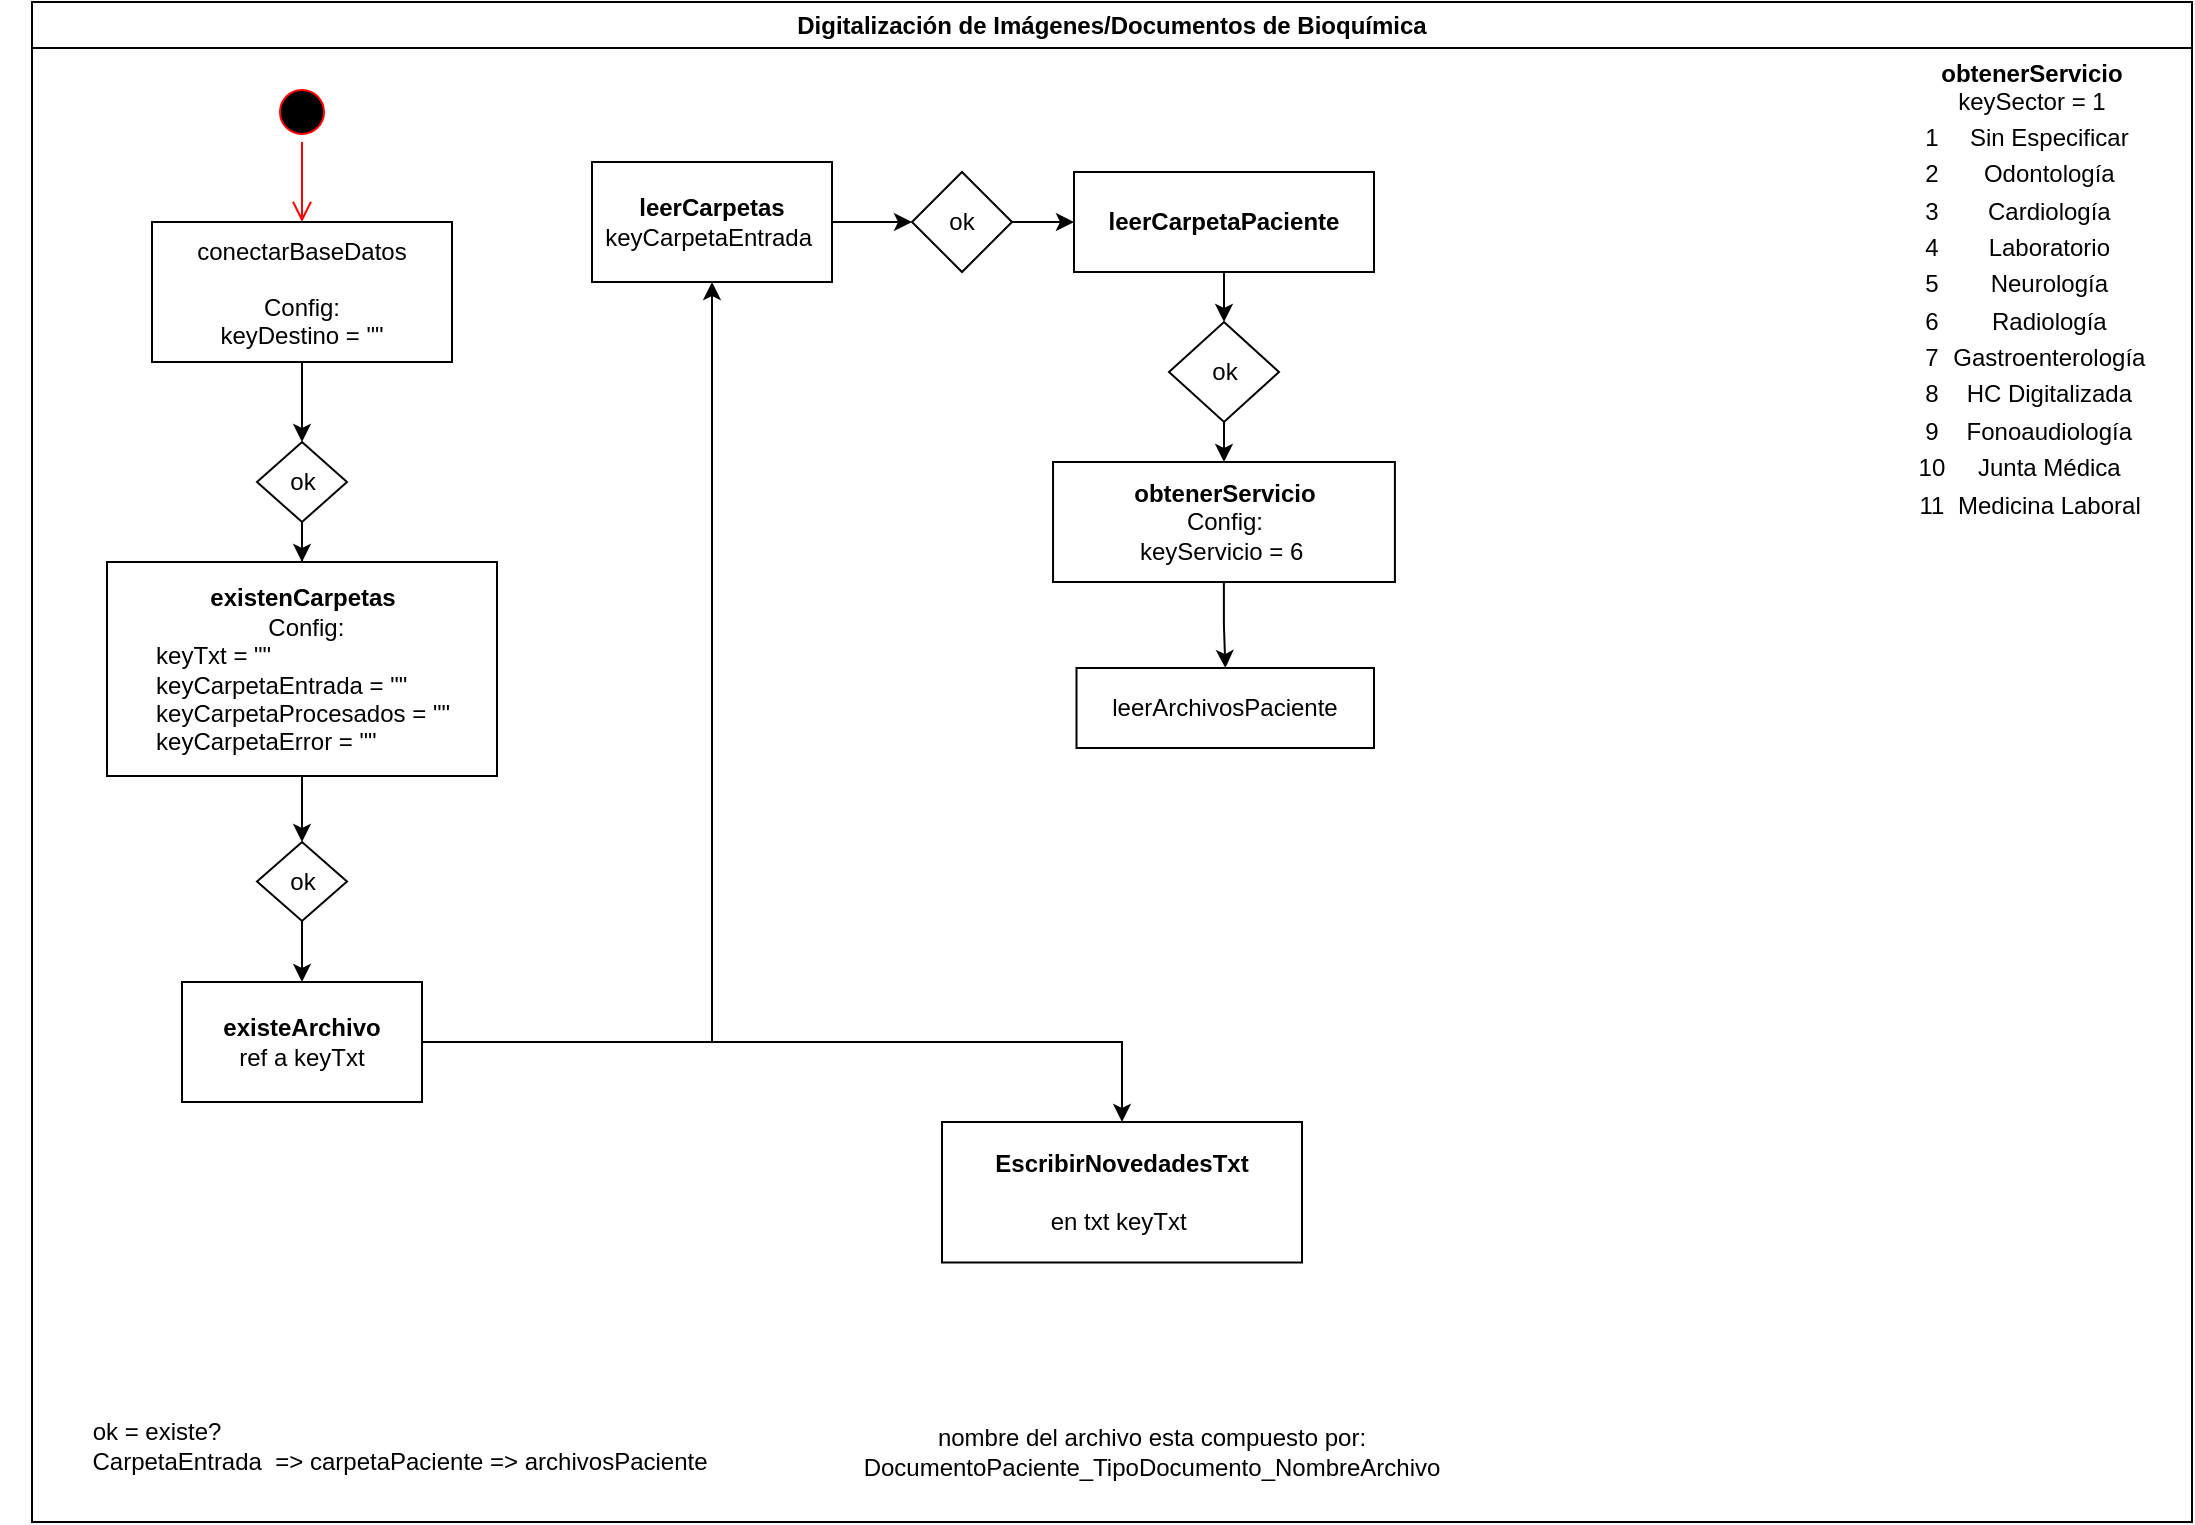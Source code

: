 <mxfile version="15.6.3" type="github">
  <diagram name="Page-1" id="e7e014a7-5840-1c2e-5031-d8a46d1fe8dd">
    <mxGraphModel dx="1119" dy="588" grid="1" gridSize="10" guides="1" tooltips="1" connect="1" arrows="1" fold="1" page="1" pageScale="1" pageWidth="1169" pageHeight="826" background="none" math="0" shadow="0">
      <root>
        <mxCell id="0" />
        <mxCell id="1" parent="0" />
        <mxCell id="2" value="Digitalización de Imágenes/Documentos de Bioquímica" style="swimlane;whiteSpace=wrap;startSize=23;" parent="1" vertex="1">
          <mxGeometry x="40" y="40" width="1080" height="760" as="geometry" />
        </mxCell>
        <mxCell id="5" value="" style="ellipse;shape=startState;fillColor=#000000;strokeColor=#ff0000;" parent="2" vertex="1">
          <mxGeometry x="120" y="40" width="30" height="30" as="geometry" />
        </mxCell>
        <mxCell id="6" value="" style="edgeStyle=elbowEdgeStyle;elbow=horizontal;verticalAlign=bottom;endArrow=open;endSize=8;strokeColor=#FF0000;endFill=1;rounded=0" parent="2" source="5" target="7" edge="1">
          <mxGeometry x="100" y="40" as="geometry">
            <mxPoint x="115" y="110" as="targetPoint" />
          </mxGeometry>
        </mxCell>
        <mxCell id="Z9LYQrj65WFC2ih2GTdb-42" value="" style="edgeStyle=orthogonalEdgeStyle;rounded=0;orthogonalLoop=1;jettySize=auto;html=1;" parent="2" source="7" target="Z9LYQrj65WFC2ih2GTdb-41" edge="1">
          <mxGeometry relative="1" as="geometry" />
        </mxCell>
        <mxCell id="7" value="conectarBaseDatos&#xa;&#xa;Config: &#xa;keyDestino = &quot;&quot;" style="align=center;fontStyle=0" parent="2" vertex="1">
          <mxGeometry x="60" y="110" width="150" height="70" as="geometry" />
        </mxCell>
        <mxCell id="Z9LYQrj65WFC2ih2GTdb-41" value="ok" style="rhombus;whiteSpace=wrap;html=1;" parent="2" vertex="1">
          <mxGeometry x="112.5" y="220" width="45" height="40" as="geometry" />
        </mxCell>
        <mxCell id="Z9LYQrj65WFC2ih2GTdb-43" value="&lt;span style=&quot;font-size: 12px&quot;&gt;&lt;b&gt;existenCarpetas&lt;/b&gt;&lt;br&gt;&lt;/span&gt;&lt;span&gt;&amp;nbsp;Config:&lt;/span&gt;&lt;br style=&quot;padding: 0px ; margin: 0px&quot;&gt;&lt;div style=&quot;text-align: left&quot;&gt;&lt;span&gt;keyTxt&amp;nbsp;&lt;/span&gt;&lt;span&gt;= &quot;&quot;&lt;/span&gt;&lt;/div&gt;&lt;span&gt;&lt;div style=&quot;text-align: left&quot;&gt;&lt;span&gt;keyCarpetaEntrada = &quot;&quot;&lt;/span&gt;&lt;/div&gt;&lt;/span&gt;&lt;span style=&quot;font-size: 12px&quot;&gt;&lt;div style=&quot;text-align: left&quot;&gt;&lt;span&gt;keyCarpetaProcesados = &quot;&quot;&lt;/span&gt;&lt;/div&gt;&lt;/span&gt;&lt;span style=&quot;font-size: 12px&quot;&gt;&lt;div style=&quot;text-align: left&quot;&gt;&lt;span&gt;keyCarpetaError = &quot;&quot;&lt;/span&gt;&lt;/div&gt;&lt;/span&gt;" style="whiteSpace=wrap;html=1;" parent="2" vertex="1">
          <mxGeometry x="37.5" y="280" width="195" height="107" as="geometry" />
        </mxCell>
        <mxCell id="Z9LYQrj65WFC2ih2GTdb-44" value="" style="edgeStyle=orthogonalEdgeStyle;rounded=0;orthogonalLoop=1;jettySize=auto;html=1;" parent="2" source="Z9LYQrj65WFC2ih2GTdb-41" target="Z9LYQrj65WFC2ih2GTdb-43" edge="1">
          <mxGeometry relative="1" as="geometry" />
        </mxCell>
        <mxCell id="Z9LYQrj65WFC2ih2GTdb-46" value="ok" style="rhombus;whiteSpace=wrap;html=1;" parent="2" vertex="1">
          <mxGeometry x="112.5" y="420" width="45" height="39.5" as="geometry" />
        </mxCell>
        <mxCell id="Z9LYQrj65WFC2ih2GTdb-47" value="" style="edgeStyle=orthogonalEdgeStyle;rounded=0;orthogonalLoop=1;jettySize=auto;html=1;" parent="2" source="Z9LYQrj65WFC2ih2GTdb-43" target="Z9LYQrj65WFC2ih2GTdb-46" edge="1">
          <mxGeometry relative="1" as="geometry" />
        </mxCell>
        <mxCell id="Z9LYQrj65WFC2ih2GTdb-48" value="&lt;span style=&quot;font-size: 12px&quot;&gt;&lt;b&gt;existeArchivo&lt;/b&gt;&lt;br&gt;ref a keyTxt&lt;br&gt;&lt;/span&gt;" style="whiteSpace=wrap;html=1;" parent="2" vertex="1">
          <mxGeometry x="75" y="490" width="120" height="60" as="geometry" />
        </mxCell>
        <mxCell id="Z9LYQrj65WFC2ih2GTdb-49" value="" style="edgeStyle=orthogonalEdgeStyle;rounded=0;orthogonalLoop=1;jettySize=auto;html=1;" parent="2" source="Z9LYQrj65WFC2ih2GTdb-46" target="Z9LYQrj65WFC2ih2GTdb-48" edge="1">
          <mxGeometry relative="1" as="geometry" />
        </mxCell>
        <mxCell id="Z9LYQrj65WFC2ih2GTdb-50" value="&lt;span style=&quot;font-size: 12px&quot;&gt;&lt;b&gt;EscribirNovedadesTxt&lt;/b&gt;&lt;br&gt;&lt;br&gt;en txt keyTxt&lt;b&gt;&amp;nbsp;&lt;br&gt;&lt;/b&gt;&lt;/span&gt;" style="whiteSpace=wrap;html=1;" parent="2" vertex="1">
          <mxGeometry x="455" y="560" width="180" height="70.25" as="geometry" />
        </mxCell>
        <mxCell id="Z9LYQrj65WFC2ih2GTdb-51" value="" style="edgeStyle=orthogonalEdgeStyle;rounded=0;orthogonalLoop=1;jettySize=auto;html=1;" parent="2" source="Z9LYQrj65WFC2ih2GTdb-48" target="Z9LYQrj65WFC2ih2GTdb-50" edge="1">
          <mxGeometry relative="1" as="geometry" />
        </mxCell>
        <mxCell id="nk3HGIbfL8s1wPWS2ihq-8" value="" style="edgeStyle=orthogonalEdgeStyle;rounded=0;orthogonalLoop=1;jettySize=auto;html=1;" parent="2" source="Z9LYQrj65WFC2ih2GTdb-52" target="nk3HGIbfL8s1wPWS2ihq-7" edge="1">
          <mxGeometry relative="1" as="geometry" />
        </mxCell>
        <mxCell id="Z9LYQrj65WFC2ih2GTdb-52" value="&lt;span style=&quot;font-size: 12px&quot;&gt;&lt;b&gt;leerCarpetas&lt;br&gt;&lt;/b&gt;&lt;/span&gt;&lt;span style=&quot;text-align: left&quot;&gt;keyCarpetaEntrada&amp;nbsp;&lt;/span&gt;&lt;span style=&quot;font-size: 12px&quot;&gt;&lt;b&gt;&lt;br&gt;&lt;/b&gt;&lt;/span&gt;" style="whiteSpace=wrap;html=1;" parent="2" vertex="1">
          <mxGeometry x="280" y="80" width="120" height="60" as="geometry" />
        </mxCell>
        <mxCell id="Z9LYQrj65WFC2ih2GTdb-53" value="" style="edgeStyle=orthogonalEdgeStyle;rounded=0;orthogonalLoop=1;jettySize=auto;html=1;" parent="2" source="Z9LYQrj65WFC2ih2GTdb-48" target="Z9LYQrj65WFC2ih2GTdb-52" edge="1">
          <mxGeometry relative="1" as="geometry" />
        </mxCell>
        <mxCell id="ONxjO6aA4XHM8bgHhOz7-9" value="" style="edgeStyle=orthogonalEdgeStyle;rounded=0;orthogonalLoop=1;jettySize=auto;html=1;" edge="1" parent="2" source="nk3HGIbfL8s1wPWS2ihq-7" target="ONxjO6aA4XHM8bgHhOz7-8">
          <mxGeometry relative="1" as="geometry" />
        </mxCell>
        <mxCell id="nk3HGIbfL8s1wPWS2ihq-7" value="ok" style="rhombus;whiteSpace=wrap;html=1;" parent="2" vertex="1">
          <mxGeometry x="440" y="85" width="50" height="50" as="geometry" />
        </mxCell>
        <mxCell id="nk3HGIbfL8s1wPWS2ihq-9" value="ok = existe?" style="text;html=1;strokeColor=none;fillColor=none;align=center;verticalAlign=middle;whiteSpace=wrap;rounded=0;" parent="2" vertex="1">
          <mxGeometry x="20" y="700" width="85" height="30" as="geometry" />
        </mxCell>
        <mxCell id="ONxjO6aA4XHM8bgHhOz7-7" value="CarpetaEntrada&amp;nbsp; =&amp;gt; carpetaPaciente =&amp;gt; archivosPaciente" style="text;html=1;strokeColor=none;fillColor=none;align=center;verticalAlign=middle;whiteSpace=wrap;rounded=0;" vertex="1" parent="2">
          <mxGeometry x="-16" y="710" width="400" height="40" as="geometry" />
        </mxCell>
        <mxCell id="ONxjO6aA4XHM8bgHhOz7-8" value="&lt;b&gt;leerCarpetaPaciente&lt;/b&gt;" style="whiteSpace=wrap;html=1;" vertex="1" parent="2">
          <mxGeometry x="521" y="85" width="150" height="50" as="geometry" />
        </mxCell>
        <mxCell id="ONxjO6aA4XHM8bgHhOz7-13" value="" style="edgeStyle=orthogonalEdgeStyle;rounded=0;orthogonalLoop=1;jettySize=auto;html=1;" edge="1" parent="2" source="ONxjO6aA4XHM8bgHhOz7-10" target="ONxjO6aA4XHM8bgHhOz7-12">
          <mxGeometry relative="1" as="geometry" />
        </mxCell>
        <mxCell id="ONxjO6aA4XHM8bgHhOz7-10" value="ok" style="rhombus;whiteSpace=wrap;html=1;" vertex="1" parent="2">
          <mxGeometry x="568.5" y="160" width="55" height="50" as="geometry" />
        </mxCell>
        <mxCell id="ONxjO6aA4XHM8bgHhOz7-11" value="" style="edgeStyle=orthogonalEdgeStyle;rounded=0;orthogonalLoop=1;jettySize=auto;html=1;" edge="1" parent="2" source="ONxjO6aA4XHM8bgHhOz7-8" target="ONxjO6aA4XHM8bgHhOz7-10">
          <mxGeometry relative="1" as="geometry" />
        </mxCell>
        <mxCell id="ONxjO6aA4XHM8bgHhOz7-12" value="&lt;b&gt;obtenerServicio&lt;/b&gt;&lt;br&gt;Config:&lt;br&gt;keyServicio = 6&amp;nbsp;" style="whiteSpace=wrap;html=1;" vertex="1" parent="2">
          <mxGeometry x="510.53" y="230" width="170.93" height="60" as="geometry" />
        </mxCell>
        <mxCell id="ONxjO6aA4XHM8bgHhOz7-14" value="leerArchivosPaciente" style="whiteSpace=wrap;html=1;" vertex="1" parent="2">
          <mxGeometry x="522.25" y="333" width="148.75" height="40" as="geometry" />
        </mxCell>
        <mxCell id="ONxjO6aA4XHM8bgHhOz7-15" value="" style="edgeStyle=orthogonalEdgeStyle;rounded=0;orthogonalLoop=1;jettySize=auto;html=1;" edge="1" parent="2" source="ONxjO6aA4XHM8bgHhOz7-12" target="ONxjO6aA4XHM8bgHhOz7-14">
          <mxGeometry relative="1" as="geometry" />
        </mxCell>
        <mxCell id="ONxjO6aA4XHM8bgHhOz7-16" value="&lt;b&gt;obtenerServicio&lt;br&gt;&lt;/b&gt;keySector = 1&lt;br&gt;&lt;table&gt;&lt;tbody&gt;&lt;tr&gt;&lt;td&gt;1&lt;/td&gt;&lt;td&gt;Sin Especificar&lt;/td&gt;&lt;/tr&gt;&lt;tr&gt;&lt;td&gt;2&lt;/td&gt;&lt;td&gt;Odontología&lt;/td&gt;&lt;/tr&gt;&lt;tr&gt;&lt;td&gt;3&lt;/td&gt;&lt;td&gt;Cardiología&lt;/td&gt;&lt;/tr&gt;&lt;tr&gt;&lt;td&gt;4&lt;/td&gt;&lt;td&gt;Laboratorio&lt;/td&gt;&lt;/tr&gt;&lt;tr&gt;&lt;td&gt;5&lt;/td&gt;&lt;td&gt;Neurología&lt;/td&gt;&lt;/tr&gt;&lt;tr&gt;&lt;td&gt;6&lt;/td&gt;&lt;td&gt;Radiología&lt;/td&gt;&lt;/tr&gt;&lt;tr&gt;&lt;td&gt;7&lt;/td&gt;&lt;td&gt;Gastroenterología&lt;/td&gt;&lt;/tr&gt;&lt;tr&gt;&lt;td&gt;8&lt;/td&gt;&lt;td&gt;HC Digitalizada&lt;/td&gt;&lt;/tr&gt;&lt;tr&gt;&lt;td&gt;9&lt;/td&gt;&lt;td&gt;Fonoaudiología&lt;/td&gt;&lt;/tr&gt;&lt;tr&gt;&lt;td&gt;10&lt;/td&gt;&lt;td&gt;Junta Médica&lt;/td&gt;&lt;/tr&gt;&lt;tr&gt;&lt;td&gt;11&lt;/td&gt;&lt;td&gt;Medicina Laboral&lt;/td&gt;&lt;/tr&gt;&lt;/tbody&gt;&lt;/table&gt;" style="text;html=1;strokeColor=none;fillColor=none;align=center;verticalAlign=middle;whiteSpace=wrap;rounded=0;" vertex="1" parent="2">
          <mxGeometry x="920" y="35" width="160" height="220" as="geometry" />
        </mxCell>
        <mxCell id="ONxjO6aA4XHM8bgHhOz7-17" value="nombre del archivo esta compuesto por: DocumentoPaciente_TipoDocumento_NombreArchivo" style="text;html=1;strokeColor=none;fillColor=none;align=center;verticalAlign=middle;whiteSpace=wrap;rounded=0;" vertex="1" parent="2">
          <mxGeometry x="350" y="710" width="420" height="30" as="geometry" />
        </mxCell>
      </root>
    </mxGraphModel>
  </diagram>
</mxfile>
